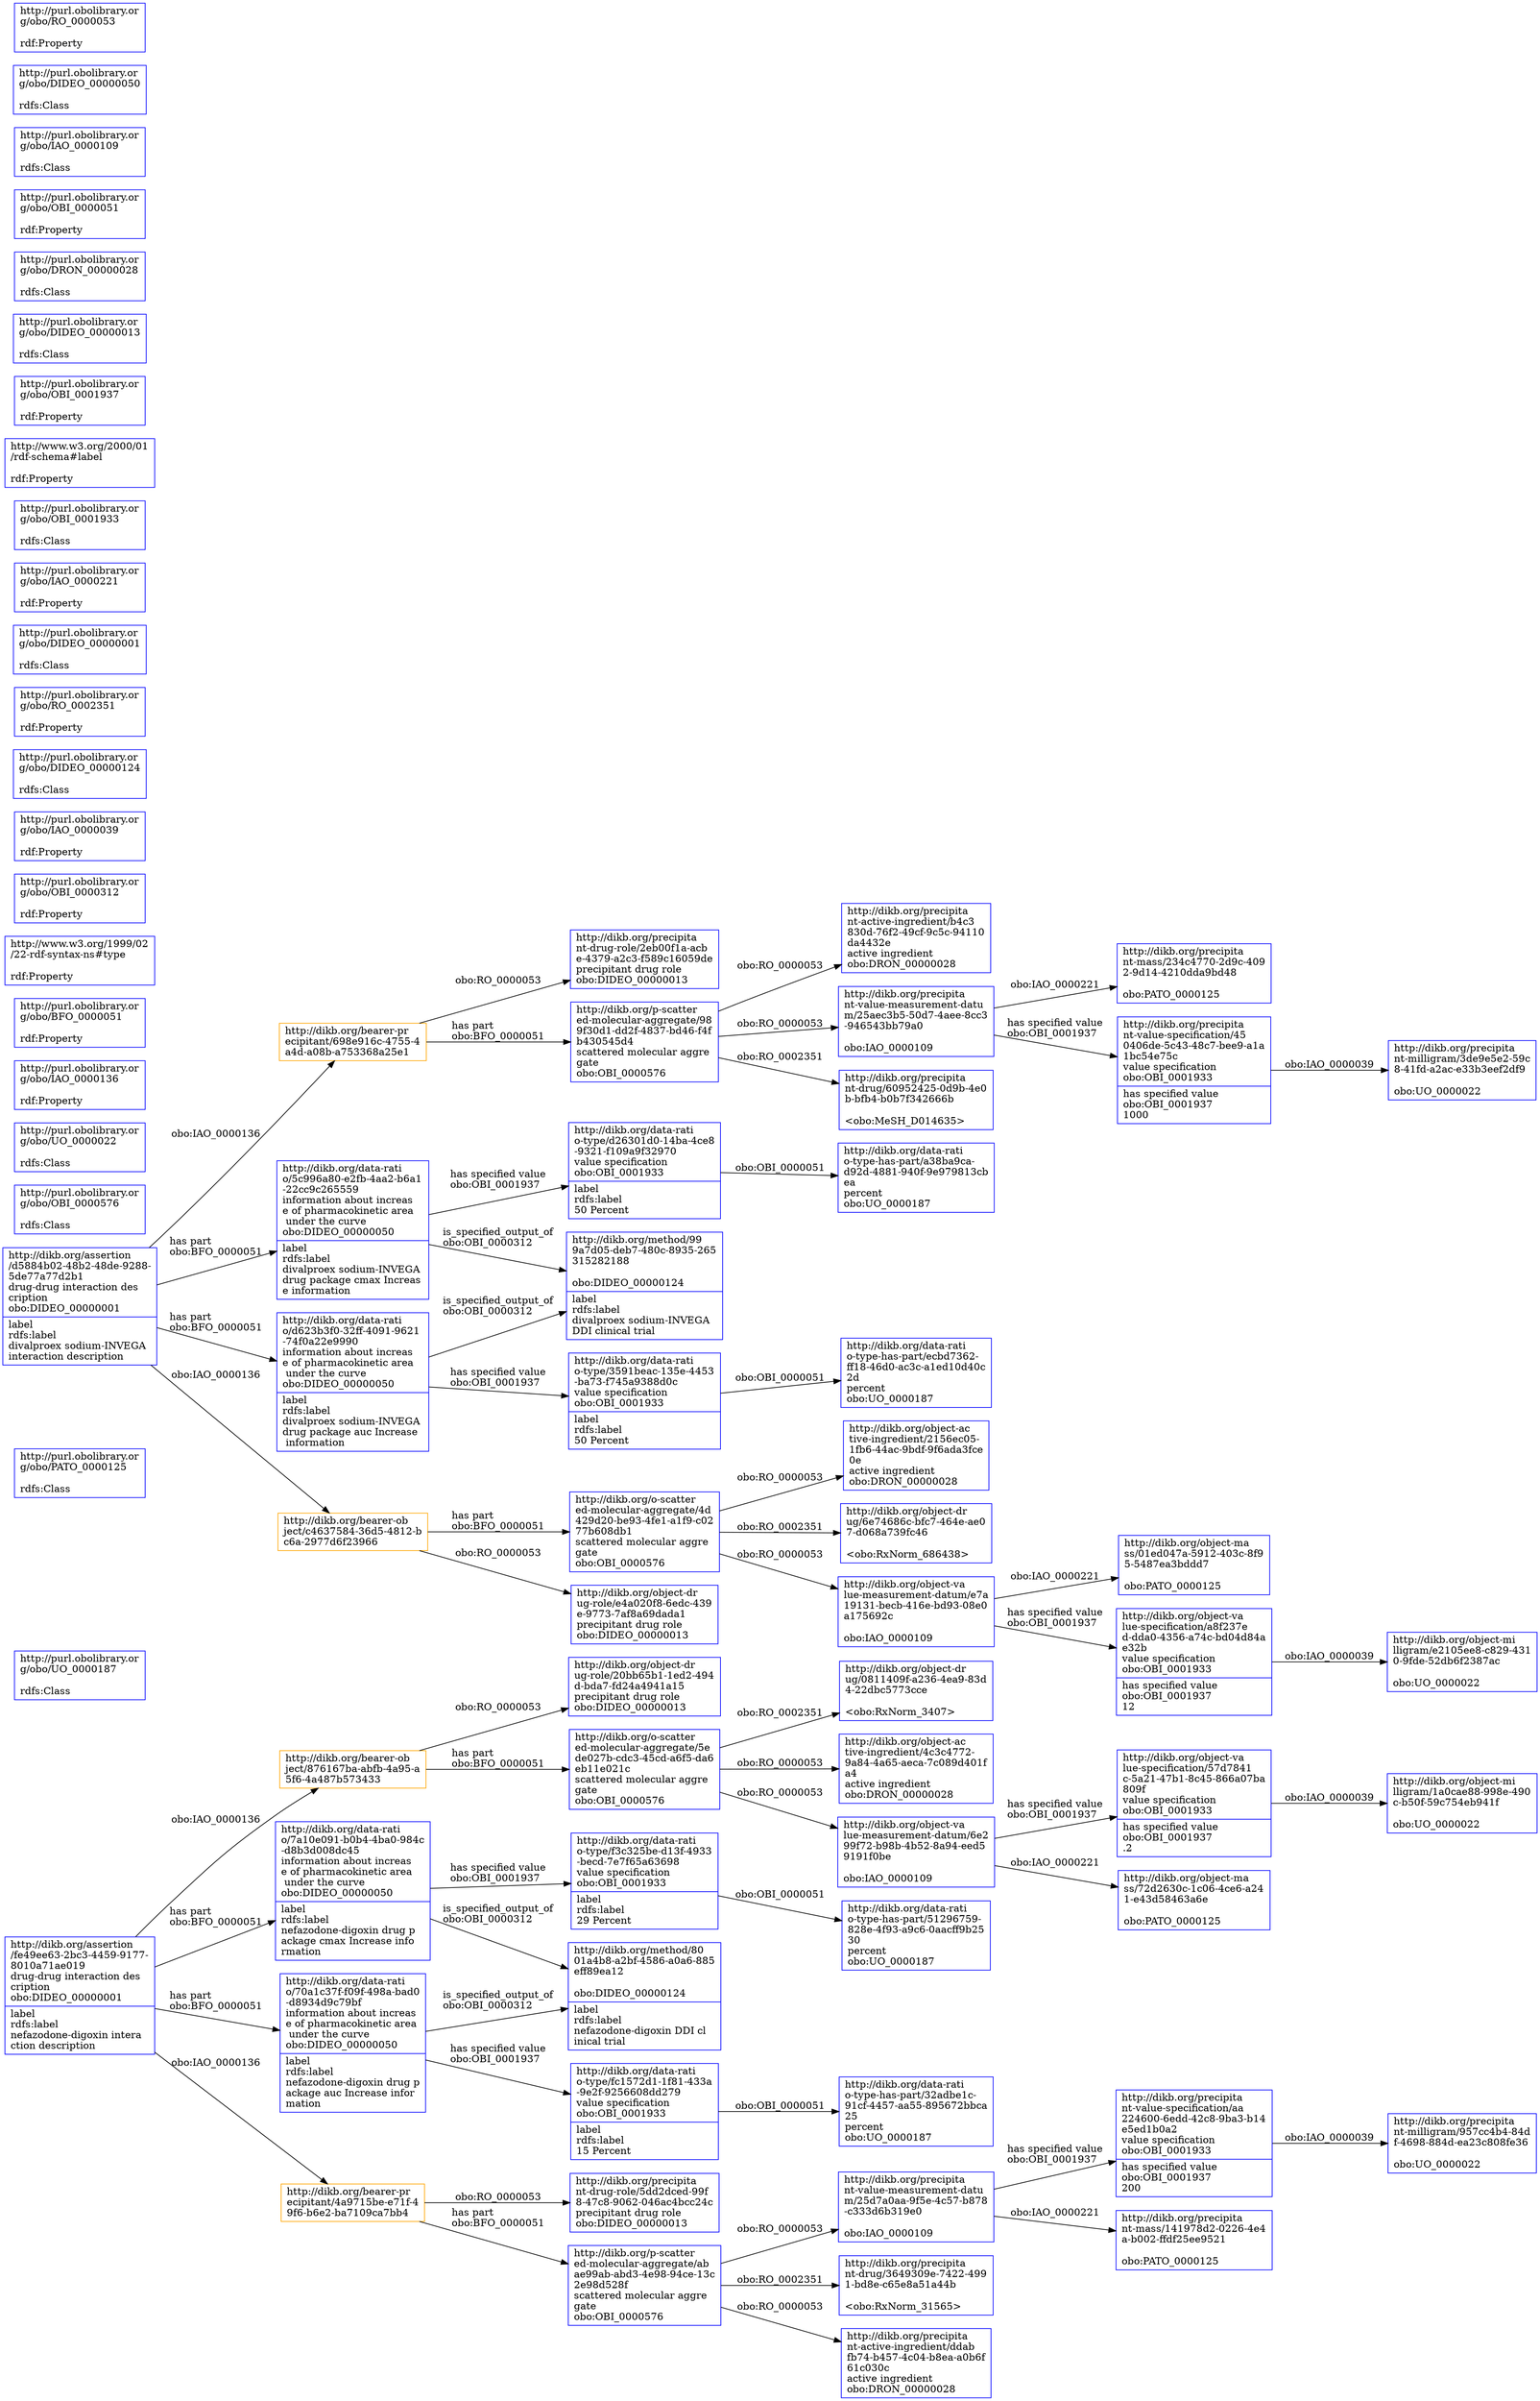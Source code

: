 digraph structs {
rankdir=LR;
g0 [shape=record,label="http://dikb.org/object-dr\lug-role/20bb65b1-1ed2-494\ld-bda7-fd24a4941a15\lprecipitant drug role\lobo:DIDEO_00000013\l",color=blue]
g1 [shape=record,label="http://purl.obolibrary.or\lg/obo/UO_0000187\l\lrdfs:Class\l",color=blue]
g2 [shape=record,label="http://purl.obolibrary.or\lg/obo/PATO_0000125\l\lrdfs:Class\l",color=blue]
g3 [shape=record,label="http://dikb.org/precipita\lnt-active-ingredient/ddab\lfb74-b457-4c04-b8ea-a0b6f\l61c030c\lactive ingredient\lobo:DRON_00000028\l",color=blue]
g4 [shape=record,label="http://dikb.org/precipita\lnt-drug-role/2eb00f1a-acb\le-4379-a2c3-f589c16059de\lprecipitant drug role\lobo:DIDEO_00000013\l",color=blue]
g5 [shape=record,label="http://purl.obolibrary.or\lg/obo/OBI_0000576\l\lrdfs:Class\l",color=blue]
g6 [shape=record,label="http://dikb.org/object-va\llue-measurement-datum/6e2\l99f72-b98b-4b52-8a94-eed5\l9191f0be\l\lobo:IAO_0000109\l",color=blue]
g6 -> g57 [label="has specified value\lobo:OBI_0001937\l"]
g6 -> g42 [label="\lobo:IAO_0000221\l"]
g7 [shape=record,label="http://purl.obolibrary.or\lg/obo/UO_0000022\l\lrdfs:Class\l",color=blue]
g8 [shape=record,label="http://dikb.org/object-mi\llligram/e2105ee8-c829-431\l0-9fde-52db6f2387ac\l\lobo:UO_0000022\l",color=blue]
g9 [shape=record,label="http://dikb.org/method/80\l01a4b8-a2bf-4586-a0a6-885\leff89ea12\l\lobo:DIDEO_00000124\l|label\lrdfs:label\lnefazodone-digoxin DDI cl\linical trial\l",color=blue]
g10 [shape=record,label="http://purl.obolibrary.or\lg/obo/IAO_0000136\l\lrdf:Property\l",color=blue]
g11 [shape=record,label="http://dikb.org/precipita\lnt-value-specification/aa\l224600-6edd-42c8-9ba3-b14\le5ed1b0a2\lvalue specification\lobo:OBI_0001933\l|has specified value\lobo:OBI_0001937\l200\l",color=blue]
g11 -> g34 [label="\lobo:IAO_0000039\l"]
g12 [shape=record,label="http://dikb.org/object-ma\lss/01ed047a-5912-403c-8f9\l5-5487ea3bddd7\l\lobo:PATO_0000125\l",color=blue]
g13 [shape=record,label="http://dikb.org/data-rati\lo-type/3591beac-135e-4453\l-ba73-f745a9388d0c\lvalue specification\lobo:OBI_0001933\l|label\lrdfs:label\l50 Percent \l",color=blue]
g13 -> g17 [label="\lobo:OBI_0000051\l"]
g14 [shape=record,label="http://purl.obolibrary.or\lg/obo/BFO_0000051\l\lrdf:Property\l",color=blue]
g15 [shape=record,label="http://dikb.org/precipita\lnt-mass/234c4770-2d9c-409\l2-9d14-4210dda9bd48\l\lobo:PATO_0000125\l",color=blue]
g16 [shape=record,label="http://dikb.org/data-rati\lo-type/d26301d0-14ba-4ce8\l-9321-f109a9f32970\lvalue specification\lobo:OBI_0001933\l|label\lrdfs:label\l50 Percent \l",color=blue]
g16 -> g48 [label="\lobo:OBI_0000051\l"]
g17 [shape=record,label="http://dikb.org/data-rati\lo-type-has-part/ecbd7362-\lff18-46d0-ac3c-a1ed10d40c\l2d\lpercent\lobo:UO_0000187\l",color=blue]
g18 [shape=record,label="http://www.w3.org/1999/02\l/22-rdf-syntax-ns#type\l\lrdf:Property\l",color=blue]
g19 [shape=record,label="http://dikb.org/object-ac\ltive-ingredient/2156ec05-\l1fb6-44ac-9bdf-9f6ada3fce\l0e\lactive ingredient\lobo:DRON_00000028\l",color=blue]
g20 [shape=record,label="http://dikb.org/bearer-ob\lject/876167ba-abfb-4a95-a\l5f6-4a487b573433\l",color=orange]
g20 -> g0 [label="\lobo:RO_0000053\l"]
g20 -> g70 [label="has part\lobo:BFO_0000051\l"]
g21 [shape=record,label="http://dikb.org/data-rati\lo-type-has-part/51296759-\l828e-4f93-a9c6-0aacff9b25\l30\lpercent\lobo:UO_0000187\l",color=blue]
g22 [shape=record,label="http://dikb.org/precipita\lnt-value-specification/45\l0406de-5c43-48c7-bee9-a1a\l1bc54e75c\lvalue specification\lobo:OBI_0001933\l|has specified value\lobo:OBI_0001937\l1000\l",color=blue]
g22 -> g27 [label="\lobo:IAO_0000039\l"]
g23 [shape=record,label="http://dikb.org/data-rati\lo-type/f3c325be-d13f-4933\l-becd-7e7f65a63698\lvalue specification\lobo:OBI_0001933\l|label\lrdfs:label\l29 Percent \l",color=blue]
g23 -> g21 [label="\lobo:OBI_0000051\l"]
g24 [shape=record,label="http://purl.obolibrary.or\lg/obo/OBI_0000312\l\lrdf:Property\l",color=blue]
g25 [shape=record,label="http://purl.obolibrary.or\lg/obo/IAO_0000039\l\lrdf:Property\l",color=blue]
g26 [shape=record,label="http://dikb.org/object-dr\lug/6e74686c-bfc7-464e-ae0\l7-d068a739fc46\l\l\<obo:RxNorm_686438\>\l",color=blue]
g27 [shape=record,label="http://dikb.org/precipita\lnt-milligram/3de9e5e2-59c\l8-41fd-a2ac-e33b3eef2df9\l\lobo:UO_0000022\l",color=blue]
g28 [shape=record,label="http://dikb.org/precipita\lnt-drug-role/5dd2dced-99f\l8-47c8-9062-046ac4bcc24c\lprecipitant drug role\lobo:DIDEO_00000013\l",color=blue]
g29 [shape=record,label="http://purl.obolibrary.or\lg/obo/DIDEO_00000124\l\lrdfs:Class\l",color=blue]
g30 [shape=record,label="http://dikb.org/data-rati\lo/7a10e091-b0b4-4ba0-984c\l-d8b3d008dc45\linformation about increas\le of pharmacokinetic area\l under the curve\lobo:DIDEO_00000050\l|label\lrdfs:label\lnefazodone-digoxin drug p\lackage cmax Increase info\lrmation\l",color=blue]
g30 -> g9 [label="is_specified_output_of\lobo:OBI_0000312\l"]
g30 -> g23 [label="has specified value\lobo:OBI_0001937\l"]
g31 [shape=record,label="http://dikb.org/precipita\lnt-active-ingredient/b4c3\l830d-76f2-49cf-9c5c-94110\lda4432e\lactive ingredient\lobo:DRON_00000028\l",color=blue]
g32 [shape=record,label="http://dikb.org/data-rati\lo-type-has-part/32adbe1c-\l91cf-4457-aa55-895672bbca\l25\lpercent\lobo:UO_0000187\l",color=blue]
g33 [shape=record,label="http://purl.obolibrary.or\lg/obo/RO_0002351\l\lrdf:Property\l",color=blue]
g34 [shape=record,label="http://dikb.org/precipita\lnt-milligram/957cc4b4-84d\lf-4698-884d-ea23c808fe36\l\lobo:UO_0000022\l",color=blue]
g35 [shape=record,label="http://purl.obolibrary.or\lg/obo/DIDEO_00000001\l\lrdfs:Class\l",color=blue]
g36 [shape=record,label="http://dikb.org/p-scatter\led-molecular-aggregate/98\l9f30d1-dd2f-4837-bd46-f4f\lb430545d4\lscattered molecular aggre\lgate\lobo:OBI_0000576\l",color=blue]
g36 -> g66 [label="\lobo:RO_0000053\l"]
g36 -> g31 [label="\lobo:RO_0000053\l"]
g36 -> g56 [label="\lobo:RO_0002351\l"]
g37 [shape=record,label="http://dikb.org/bearer-pr\lecipitant/4a9715be-e71f-4\l9f6-b6e2-ba7109ca7bb4\l",color=orange]
g37 -> g63 [label="has part\lobo:BFO_0000051\l"]
g37 -> g28 [label="\lobo:RO_0000053\l"]
g38 [shape=record,label="http://purl.obolibrary.or\lg/obo/IAO_0000221\l\lrdf:Property\l",color=blue]
g39 [shape=record,label="http://dikb.org/bearer-pr\lecipitant/698e916c-4755-4\la4d-a08b-a753368a25e1\l",color=orange]
g39 -> g36 [label="has part\lobo:BFO_0000051\l"]
g39 -> g4 [label="\lobo:RO_0000053\l"]
g40 [shape=record,label="http://dikb.org/object-va\llue-measurement-datum/e7a\l19131-becb-416e-bd93-08e0\la175692c\l\lobo:IAO_0000109\l",color=blue]
g40 -> g12 [label="\lobo:IAO_0000221\l"]
g40 -> g55 [label="has specified value\lobo:OBI_0001937\l"]
g41 [shape=record,label="http://dikb.org/method/99\l9a7d05-deb7-480c-8935-265\l315282188\l\lobo:DIDEO_00000124\l|label\lrdfs:label\ldivalproex sodium-INVEGA \lDDI clinical trial\l",color=blue]
g42 [shape=record,label="http://dikb.org/object-ma\lss/72d2630c-1c06-4ce6-a24\l1-e43d58463a6e\l\lobo:PATO_0000125\l",color=blue]
g43 [shape=record,label="http://dikb.org/data-rati\lo/5c996a80-e2fb-4aa2-b6a1\l-22cc9c265559\linformation about increas\le of pharmacokinetic area\l under the curve\lobo:DIDEO_00000050\l|label\lrdfs:label\ldivalproex sodium-INVEGA \ldrug package cmax Increas\le information\l",color=blue]
g43 -> g41 [label="is_specified_output_of\lobo:OBI_0000312\l"]
g43 -> g16 [label="has specified value\lobo:OBI_0001937\l"]
g44 [shape=record,label="http://dikb.org/assertion\l/d5884b02-48b2-48de-9288-\l5de77a77d2b1\ldrug-drug interaction des\lcription\lobo:DIDEO_00000001\l|label\lrdfs:label\ldivalproex sodium-INVEGA \linteraction description\l",color=blue]
g44 -> g43 [label="has part\lobo:BFO_0000051\l"]
g44 -> g53 [label="\lobo:IAO_0000136\l"]
g44 -> g39 [label="\lobo:IAO_0000136\l"]
g44 -> g46 [label="has part\lobo:BFO_0000051\l"]
g45 [shape=record,label="http://dikb.org/o-scatter\led-molecular-aggregate/4d\l429d20-be93-4fe1-a1f9-c02\l77b608db1\lscattered molecular aggre\lgate\lobo:OBI_0000576\l",color=blue]
g45 -> g19 [label="\lobo:RO_0000053\l"]
g45 -> g26 [label="\lobo:RO_0002351\l"]
g45 -> g40 [label="\lobo:RO_0000053\l"]
g46 [shape=record,label="http://dikb.org/data-rati\lo/d623b3f0-32ff-4091-9621\l-74f0a22e9990\linformation about increas\le of pharmacokinetic area\l under the curve\lobo:DIDEO_00000050\l|label\lrdfs:label\ldivalproex sodium-INVEGA \ldrug package auc Increase\l information\l",color=blue]
g46 -> g41 [label="is_specified_output_of\lobo:OBI_0000312\l"]
g46 -> g13 [label="has specified value\lobo:OBI_0001937\l"]
g47 [shape=record,label="http://purl.obolibrary.or\lg/obo/OBI_0001933\l\lrdfs:Class\l",color=blue]
g48 [shape=record,label="http://dikb.org/data-rati\lo-type-has-part/a38ba9ca-\ld92d-4881-940f-9e979813cb\lea\lpercent\lobo:UO_0000187\l",color=blue]
g49 [shape=record,label="http://dikb.org/object-dr\lug/0811409f-a236-4ea9-83d\l4-22dbc5773cce\l\l\<obo:RxNorm_3407\>\l",color=blue]
g50 [shape=record,label="http://www.w3.org/2000/01\l/rdf-schema#label\l\lrdf:Property\l",color=blue]
g51 [shape=record,label="http://dikb.org/object-mi\llligram/1a0cae88-998e-490\lc-b50f-59c754eb941f\l\lobo:UO_0000022\l",color=blue]
g52 [shape=record,label="http://dikb.org/precipita\lnt-value-measurement-datu\lm/25d7a0aa-9f5e-4c57-b878\l-c333d6b319e0\l\lobo:IAO_0000109\l",color=blue]
g52 -> g61 [label="\lobo:IAO_0000221\l"]
g52 -> g11 [label="has specified value\lobo:OBI_0001937\l"]
g53 [shape=record,label="http://dikb.org/bearer-ob\lject/c4637584-36d5-4812-b\lc6a-2977d6f23966\l",color=orange]
g53 -> g45 [label="has part\lobo:BFO_0000051\l"]
g53 -> g59 [label="\lobo:RO_0000053\l"]
g54 [shape=record,label="http://purl.obolibrary.or\lg/obo/OBI_0001937\l\lrdf:Property\l",color=blue]
g55 [shape=record,label="http://dikb.org/object-va\llue-specification/a8f237e\ld-dda0-4356-a74c-bd04d84a\le32b\lvalue specification\lobo:OBI_0001933\l|has specified value\lobo:OBI_0001937\l12\l",color=blue]
g55 -> g8 [label="\lobo:IAO_0000039\l"]
g56 [shape=record,label="http://dikb.org/precipita\lnt-drug/60952425-0d9b-4e0\lb-bfb4-b0b7f342666b\l\l\<obo:MeSH_D014635\>\l",color=blue]
g57 [shape=record,label="http://dikb.org/object-va\llue-specification/57d7841\lc-5a21-47b1-8c45-866a07ba\l809f\lvalue specification\lobo:OBI_0001933\l|has specified value\lobo:OBI_0001937\l.2\l",color=blue]
g57 -> g51 [label="\lobo:IAO_0000039\l"]
g58 [shape=record,label="http://dikb.org/data-rati\lo/70a1c37f-f09f-498a-bad0\l-d8934d9c79bf\linformation about increas\le of pharmacokinetic area\l under the curve\lobo:DIDEO_00000050\l|label\lrdfs:label\lnefazodone-digoxin drug p\lackage auc Increase infor\lmation\l",color=blue]
g58 -> g9 [label="is_specified_output_of\lobo:OBI_0000312\l"]
g58 -> g60 [label="has specified value\lobo:OBI_0001937\l"]
g59 [shape=record,label="http://dikb.org/object-dr\lug-role/e4a020f8-6edc-439\le-9773-7af8a69dada1\lprecipitant drug role\lobo:DIDEO_00000013\l",color=blue]
g60 [shape=record,label="http://dikb.org/data-rati\lo-type/fc1572d1-1f81-433a\l-9e2f-9256608dd279\lvalue specification\lobo:OBI_0001933\l|label\lrdfs:label\l15 Percent \l",color=blue]
g60 -> g32 [label="\lobo:OBI_0000051\l"]
g61 [shape=record,label="http://dikb.org/precipita\lnt-mass/141978d2-0226-4e4\la-b002-ffdf25ee9521\l\lobo:PATO_0000125\l",color=blue]
g62 [shape=record,label="http://purl.obolibrary.or\lg/obo/DIDEO_00000013\l\lrdfs:Class\l",color=blue]
g63 [shape=record,label="http://dikb.org/p-scatter\led-molecular-aggregate/ab\lae99ab-abd3-4e98-94ce-13c\l2e98d528f\lscattered molecular aggre\lgate\lobo:OBI_0000576\l",color=blue]
g63 -> g3 [label="\lobo:RO_0000053\l"]
g63 -> g68 [label="\lobo:RO_0002351\l"]
g63 -> g52 [label="\lobo:RO_0000053\l"]
g64 [shape=record,label="http://purl.obolibrary.or\lg/obo/DRON_00000028\l\lrdfs:Class\l",color=blue]
g65 [shape=record,label="http://dikb.org/object-ac\ltive-ingredient/4c3c4772-\l9a84-4a65-aeca-7c089d401f\la4\lactive ingredient\lobo:DRON_00000028\l",color=blue]
g66 [shape=record,label="http://dikb.org/precipita\lnt-value-measurement-datu\lm/25aec3b5-50d7-4aee-8cc3\l-946543bb79a0\l\lobo:IAO_0000109\l",color=blue]
g66 -> g22 [label="has specified value\lobo:OBI_0001937\l"]
g66 -> g15 [label="\lobo:IAO_0000221\l"]
g67 [shape=record,label="http://dikb.org/assertion\l/fe49ee63-2bc3-4459-9177-\l8010a71ae019\ldrug-drug interaction des\lcription\lobo:DIDEO_00000001\l|label\lrdfs:label\lnefazodone-digoxin intera\lction description\l",color=blue]
g67 -> g30 [label="has part\lobo:BFO_0000051\l"]
g67 -> g58 [label="has part\lobo:BFO_0000051\l"]
g67 -> g37 [label="\lobo:IAO_0000136\l"]
g67 -> g20 [label="\lobo:IAO_0000136\l"]
g68 [shape=record,label="http://dikb.org/precipita\lnt-drug/3649309e-7422-499\l1-bd8e-c65e8a51a44b\l\l\<obo:RxNorm_31565\>\l",color=blue]
g69 [shape=record,label="http://purl.obolibrary.or\lg/obo/OBI_0000051\l\lrdf:Property\l",color=blue]
g70 [shape=record,label="http://dikb.org/o-scatter\led-molecular-aggregate/5e\lde027b-cdc3-45cd-a6f5-da6\leb11e021c\lscattered molecular aggre\lgate\lobo:OBI_0000576\l",color=blue]
g70 -> g6 [label="\lobo:RO_0000053\l"]
g70 -> g49 [label="\lobo:RO_0002351\l"]
g70 -> g65 [label="\lobo:RO_0000053\l"]
g71 [shape=record,label="http://purl.obolibrary.or\lg/obo/IAO_0000109\l\lrdfs:Class\l",color=blue]
g72 [shape=record,label="http://purl.obolibrary.or\lg/obo/DIDEO_00000050\l\lrdfs:Class\l",color=blue]
g73 [shape=record,label="http://purl.obolibrary.or\lg/obo/RO_0000053\l\lrdf:Property\l",color=blue]
}
